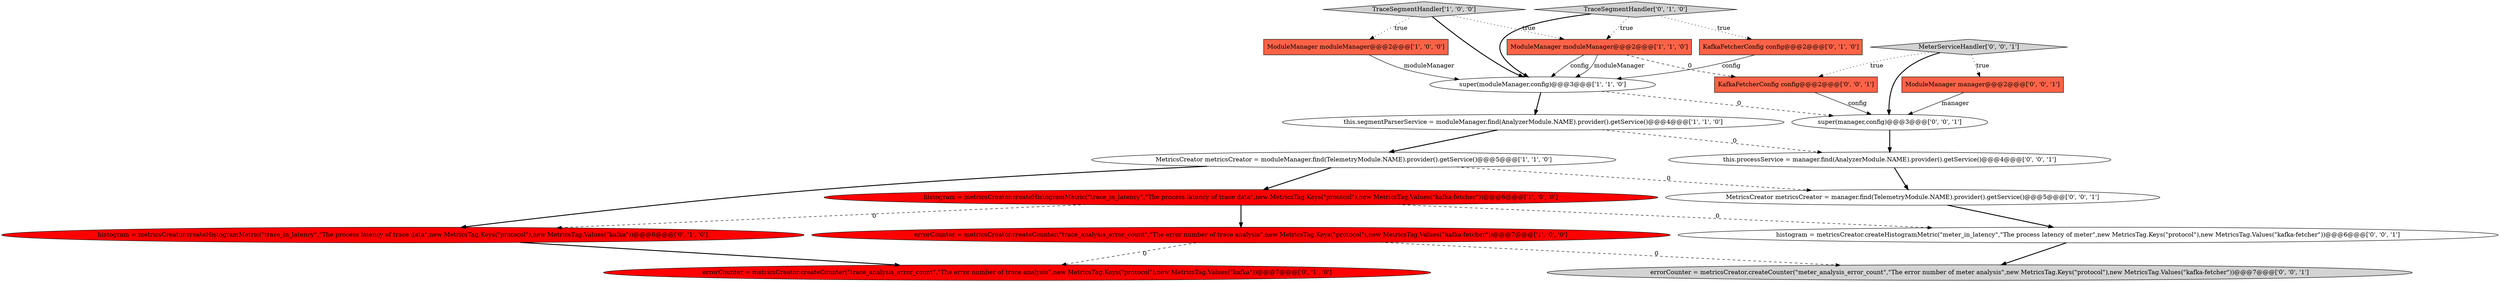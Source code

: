 digraph {
3 [style = filled, label = "ModuleManager moduleManager@@@2@@@['1', '0', '0']", fillcolor = tomato, shape = box image = "AAA0AAABBB1BBB"];
10 [style = filled, label = "errorCounter = metricsCreator.createCounter(\"trace_analysis_error_count\",\"The error number of trace analysis\",new MetricsTag.Keys(\"protocol\"),new MetricsTag.Values(\"kafka\"))@@@7@@@['0', '1', '0']", fillcolor = red, shape = ellipse image = "AAA1AAABBB2BBB"];
11 [style = filled, label = "KafkaFetcherConfig config@@@2@@@['0', '1', '0']", fillcolor = tomato, shape = box image = "AAA0AAABBB2BBB"];
13 [style = filled, label = "histogram = metricsCreator.createHistogramMetric(\"meter_in_latency\",\"The process latency of meter\",new MetricsTag.Keys(\"protocol\"),new MetricsTag.Values(\"kafka-fetcher\"))@@@6@@@['0', '0', '1']", fillcolor = white, shape = ellipse image = "AAA0AAABBB3BBB"];
15 [style = filled, label = "errorCounter = metricsCreator.createCounter(\"meter_analysis_error_count\",\"The error number of meter analysis\",new MetricsTag.Keys(\"protocol\"),new MetricsTag.Values(\"kafka-fetcher\"))@@@7@@@['0', '0', '1']", fillcolor = lightgray, shape = ellipse image = "AAA0AAABBB3BBB"];
17 [style = filled, label = "ModuleManager manager@@@2@@@['0', '0', '1']", fillcolor = tomato, shape = box image = "AAA0AAABBB3BBB"];
19 [style = filled, label = "KafkaFetcherConfig config@@@2@@@['0', '0', '1']", fillcolor = tomato, shape = box image = "AAA0AAABBB3BBB"];
0 [style = filled, label = "histogram = metricsCreator.createHistogramMetric(\"trace_in_latency\",\"The process latency of trace data\",new MetricsTag.Keys(\"protocol\"),new MetricsTag.Values(\"kafka-fetcher\"))@@@6@@@['1', '0', '0']", fillcolor = red, shape = ellipse image = "AAA1AAABBB1BBB"];
5 [style = filled, label = "MetricsCreator metricsCreator = moduleManager.find(TelemetryModule.NAME).provider().getService()@@@5@@@['1', '1', '0']", fillcolor = white, shape = ellipse image = "AAA0AAABBB1BBB"];
6 [style = filled, label = "this.segmentParserService = moduleManager.find(AnalyzerModule.NAME).provider().getService()@@@4@@@['1', '1', '0']", fillcolor = white, shape = ellipse image = "AAA0AAABBB1BBB"];
7 [style = filled, label = "super(moduleManager,config)@@@3@@@['1', '1', '0']", fillcolor = white, shape = ellipse image = "AAA0AAABBB1BBB"];
2 [style = filled, label = "errorCounter = metricsCreator.createCounter(\"trace_analysis_error_count\",\"The error number of trace analysis\",new MetricsTag.Keys(\"protocol\"),new MetricsTag.Values(\"kafka-fetcher\"))@@@7@@@['1', '0', '0']", fillcolor = red, shape = ellipse image = "AAA1AAABBB1BBB"];
8 [style = filled, label = "histogram = metricsCreator.createHistogramMetric(\"trace_in_latency\",\"The process latency of trace data\",new MetricsTag.Keys(\"protocol\"),new MetricsTag.Values(\"kafka\"))@@@6@@@['0', '1', '0']", fillcolor = red, shape = ellipse image = "AAA1AAABBB2BBB"];
14 [style = filled, label = "MeterServiceHandler['0', '0', '1']", fillcolor = lightgray, shape = diamond image = "AAA0AAABBB3BBB"];
12 [style = filled, label = "MetricsCreator metricsCreator = manager.find(TelemetryModule.NAME).provider().getService()@@@5@@@['0', '0', '1']", fillcolor = white, shape = ellipse image = "AAA0AAABBB3BBB"];
16 [style = filled, label = "super(manager,config)@@@3@@@['0', '0', '1']", fillcolor = white, shape = ellipse image = "AAA0AAABBB3BBB"];
18 [style = filled, label = "this.processService = manager.find(AnalyzerModule.NAME).provider().getService()@@@4@@@['0', '0', '1']", fillcolor = white, shape = ellipse image = "AAA0AAABBB3BBB"];
9 [style = filled, label = "TraceSegmentHandler['0', '1', '0']", fillcolor = lightgray, shape = diamond image = "AAA0AAABBB2BBB"];
4 [style = filled, label = "ModuleManager moduleManager@@@2@@@['1', '1', '0']", fillcolor = tomato, shape = box image = "AAA0AAABBB1BBB"];
1 [style = filled, label = "TraceSegmentHandler['1', '0', '0']", fillcolor = lightgray, shape = diamond image = "AAA0AAABBB1BBB"];
14->16 [style = bold, label=""];
5->8 [style = bold, label=""];
8->10 [style = bold, label=""];
5->12 [style = dashed, label="0"];
16->18 [style = bold, label=""];
14->19 [style = dotted, label="true"];
11->7 [style = solid, label="config"];
7->16 [style = dashed, label="0"];
9->11 [style = dotted, label="true"];
0->2 [style = bold, label=""];
4->7 [style = solid, label="config"];
18->12 [style = bold, label=""];
1->4 [style = dotted, label="true"];
9->7 [style = bold, label=""];
1->7 [style = bold, label=""];
2->10 [style = dashed, label="0"];
6->18 [style = dashed, label="0"];
1->3 [style = dotted, label="true"];
2->15 [style = dashed, label="0"];
14->17 [style = dotted, label="true"];
12->13 [style = bold, label=""];
6->5 [style = bold, label=""];
5->0 [style = bold, label=""];
0->13 [style = dashed, label="0"];
7->6 [style = bold, label=""];
9->4 [style = dotted, label="true"];
4->7 [style = solid, label="moduleManager"];
3->7 [style = solid, label="moduleManager"];
0->8 [style = dashed, label="0"];
4->19 [style = dashed, label="0"];
17->16 [style = solid, label="manager"];
19->16 [style = solid, label="config"];
13->15 [style = bold, label=""];
}
